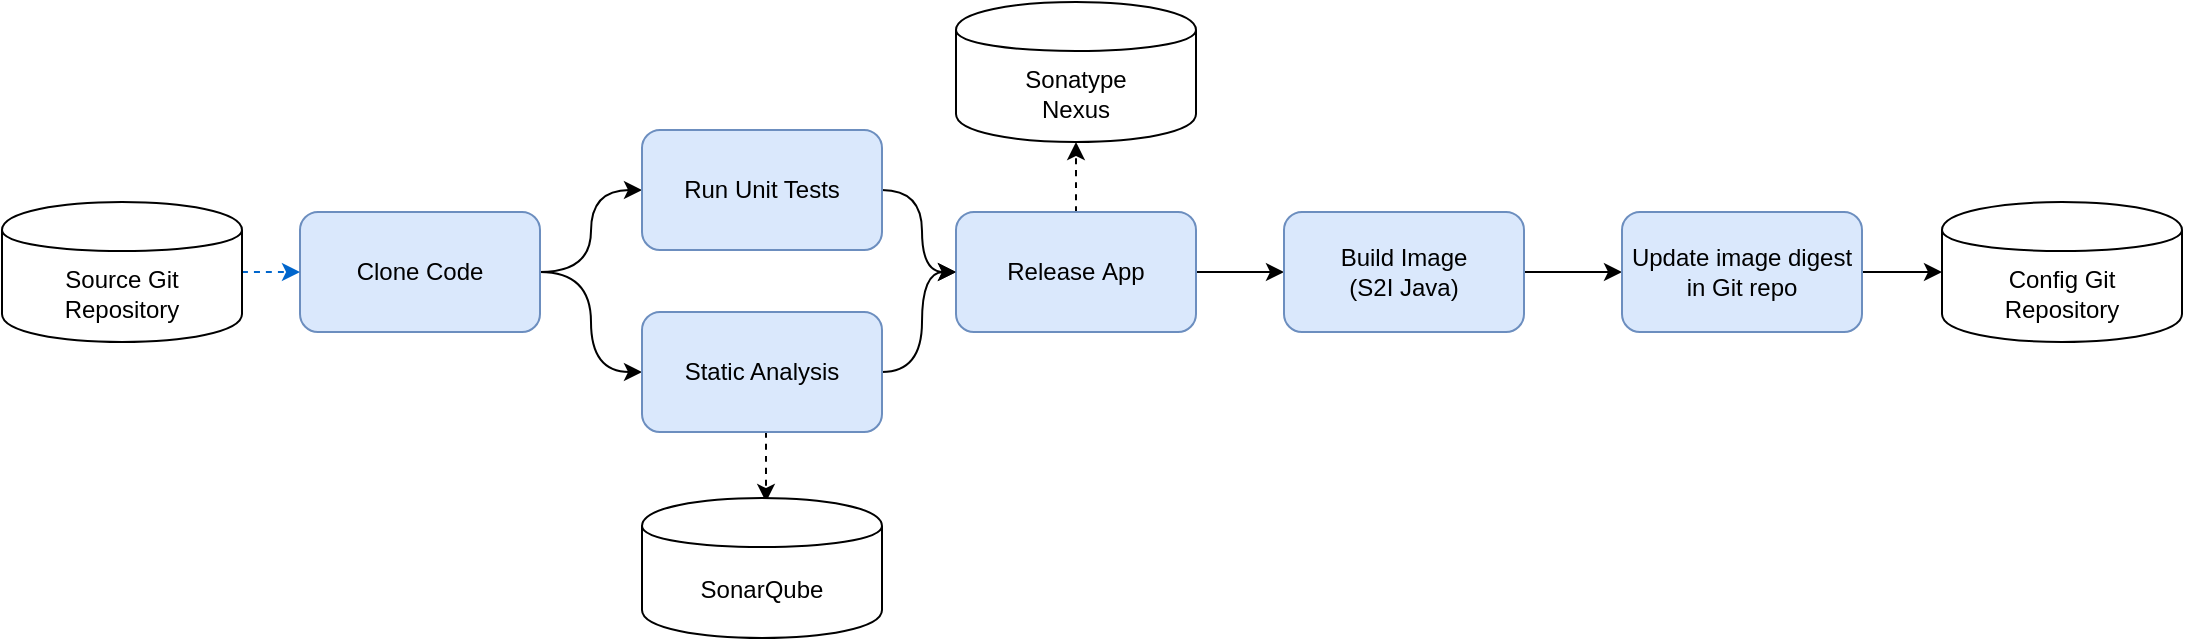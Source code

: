 <mxfile version="14.4.8" type="device"><diagram id="jwPgtpk0tlrnVGVc1EMO" name="Page-1"><mxGraphModel dx="1102" dy="939" grid="1" gridSize="10" guides="1" tooltips="1" connect="1" arrows="1" fold="1" page="1" pageScale="1" pageWidth="850" pageHeight="1100" math="0" shadow="0"><root><mxCell id="0"/><mxCell id="1" parent="0"/><mxCell id="2bht7cZ6agdcOskvAX-Z-10" style="edgeStyle=orthogonalEdgeStyle;rounded=0;orthogonalLoop=1;jettySize=auto;html=1;exitX=1;exitY=0.5;exitDx=0;exitDy=0;entryX=0;entryY=0.5;entryDx=0;entryDy=0;elbow=vertical;curved=1;" parent="1" source="2bht7cZ6agdcOskvAX-Z-1" target="jljY0rABO7IAJ6W-n_3Q-1" edge="1"><mxGeometry relative="1" as="geometry"/></mxCell><mxCell id="2bht7cZ6agdcOskvAX-Z-11" style="edgeStyle=orthogonalEdgeStyle;curved=1;rounded=0;orthogonalLoop=1;jettySize=auto;html=1;exitX=1;exitY=0.5;exitDx=0;exitDy=0;entryX=0;entryY=0.5;entryDx=0;entryDy=0;" parent="1" source="2bht7cZ6agdcOskvAX-Z-1" target="2bht7cZ6agdcOskvAX-Z-4" edge="1"><mxGeometry relative="1" as="geometry"/></mxCell><mxCell id="2bht7cZ6agdcOskvAX-Z-1" value="Clone Code" style="rounded=1;whiteSpace=wrap;html=1;fillColor=#dae8fc;strokeColor=#6c8ebf;" parent="1" vertex="1"><mxGeometry x="169" y="320" width="120" height="60" as="geometry"/></mxCell><mxCell id="2bht7cZ6agdcOskvAX-Z-12" style="edgeStyle=orthogonalEdgeStyle;curved=1;rounded=0;orthogonalLoop=1;jettySize=auto;html=1;exitX=1;exitY=0.5;exitDx=0;exitDy=0;entryX=0;entryY=0.5;entryDx=0;entryDy=0;dashed=1;strokeColor=#0066CC;" parent="1" source="2bht7cZ6agdcOskvAX-Z-2" target="2bht7cZ6agdcOskvAX-Z-1" edge="1"><mxGeometry relative="1" as="geometry"><mxPoint x="97" y="350" as="sourcePoint"/><mxPoint x="147" y="350" as="targetPoint"/></mxGeometry></mxCell><mxCell id="2bht7cZ6agdcOskvAX-Z-2" value="Source Git&lt;br&gt;Repository" style="shape=cylinder;whiteSpace=wrap;html=1;boundedLbl=1;backgroundOutline=1;" parent="1" vertex="1"><mxGeometry x="20" y="315" width="120" height="70" as="geometry"/></mxCell><mxCell id="2bht7cZ6agdcOskvAX-Z-13" style="edgeStyle=orthogonalEdgeStyle;curved=1;rounded=0;orthogonalLoop=1;jettySize=auto;html=1;exitX=0.5;exitY=0;exitDx=0;exitDy=0;entryX=0.5;entryY=1;entryDx=0;entryDy=0;dashed=1;" parent="1" source="2bht7cZ6agdcOskvAX-Z-3" target="2bht7cZ6agdcOskvAX-Z-6" edge="1"><mxGeometry relative="1" as="geometry"><mxPoint x="557" y="290" as="targetPoint"/></mxGeometry></mxCell><mxCell id="2bht7cZ6agdcOskvAX-Z-17" style="edgeStyle=orthogonalEdgeStyle;curved=1;rounded=0;orthogonalLoop=1;jettySize=auto;html=1;entryX=0;entryY=0.5;entryDx=0;entryDy=0;" parent="1" source="jljY0rABO7IAJ6W-n_3Q-1" target="2bht7cZ6agdcOskvAX-Z-3" edge="1"><mxGeometry relative="1" as="geometry"/></mxCell><mxCell id="jljY0rABO7IAJ6W-n_3Q-3" style="edgeStyle=orthogonalEdgeStyle;rounded=0;orthogonalLoop=1;jettySize=auto;html=1;exitX=1;exitY=0.5;exitDx=0;exitDy=0;entryX=0;entryY=0.5;entryDx=0;entryDy=0;" parent="1" source="2bht7cZ6agdcOskvAX-Z-3" target="2bht7cZ6agdcOskvAX-Z-15" edge="1"><mxGeometry relative="1" as="geometry"/></mxCell><mxCell id="2bht7cZ6agdcOskvAX-Z-3" value="Release&amp;nbsp;App" style="rounded=1;whiteSpace=wrap;html=1;fillColor=#dae8fc;strokeColor=#6c8ebf;" parent="1" vertex="1"><mxGeometry x="497" y="320" width="120" height="60" as="geometry"/></mxCell><mxCell id="2bht7cZ6agdcOskvAX-Z-14" style="edgeStyle=orthogonalEdgeStyle;curved=1;rounded=0;orthogonalLoop=1;jettySize=auto;html=1;exitX=0.5;exitY=1;exitDx=0;exitDy=0;entryX=0.5;entryY=0;entryDx=0;entryDy=0;dashed=1;" parent="1" edge="1"><mxGeometry relative="1" as="geometry"><mxPoint x="402" y="430" as="sourcePoint"/><mxPoint x="402" y="465" as="targetPoint"/></mxGeometry></mxCell><mxCell id="2bht7cZ6agdcOskvAX-Z-18" style="edgeStyle=orthogonalEdgeStyle;curved=1;rounded=0;orthogonalLoop=1;jettySize=auto;html=1;exitX=1;exitY=0.5;exitDx=0;exitDy=0;entryX=0;entryY=0.5;entryDx=0;entryDy=0;" parent="1" source="2bht7cZ6agdcOskvAX-Z-4" target="2bht7cZ6agdcOskvAX-Z-3" edge="1"><mxGeometry relative="1" as="geometry"><mxPoint x="480" y="410" as="targetPoint"/></mxGeometry></mxCell><mxCell id="2bht7cZ6agdcOskvAX-Z-4" value="Static Analysis" style="rounded=1;whiteSpace=wrap;html=1;fillColor=#dae8fc;strokeColor=#6c8ebf;" parent="1" vertex="1"><mxGeometry x="340" y="370" width="120" height="60" as="geometry"/></mxCell><mxCell id="2bht7cZ6agdcOskvAX-Z-6" value="Sonatype &lt;br&gt;Nexus" style="shape=cylinder;whiteSpace=wrap;html=1;boundedLbl=1;backgroundOutline=1;" parent="1" vertex="1"><mxGeometry x="497" y="215" width="120" height="70" as="geometry"/></mxCell><mxCell id="2bht7cZ6agdcOskvAX-Z-7" value="SonarQube" style="shape=cylinder;whiteSpace=wrap;html=1;boundedLbl=1;backgroundOutline=1;" parent="1" vertex="1"><mxGeometry x="340" y="463" width="120" height="70" as="geometry"/></mxCell><mxCell id="jljY0rABO7IAJ6W-n_3Q-9" style="edgeStyle=orthogonalEdgeStyle;curved=1;rounded=0;orthogonalLoop=1;jettySize=auto;html=1;exitX=1;exitY=0.5;exitDx=0;exitDy=0;entryX=0;entryY=0.5;entryDx=0;entryDy=0;strokeColor=#000000;" parent="1" source="2bht7cZ6agdcOskvAX-Z-15" target="jljY0rABO7IAJ6W-n_3Q-4" edge="1"><mxGeometry relative="1" as="geometry"/></mxCell><mxCell id="2bht7cZ6agdcOskvAX-Z-15" value="Build Image&lt;br&gt;(S2I Java)" style="rounded=1;whiteSpace=wrap;html=1;fillColor=#dae8fc;strokeColor=#6c8ebf;" parent="1" vertex="1"><mxGeometry x="661" y="320" width="120" height="60" as="geometry"/></mxCell><mxCell id="jljY0rABO7IAJ6W-n_3Q-1" value="Run Unit Tests" style="rounded=1;whiteSpace=wrap;html=1;fillColor=#dae8fc;strokeColor=#6c8ebf;" parent="1" vertex="1"><mxGeometry x="340" y="279" width="120" height="60" as="geometry"/></mxCell><mxCell id="hsUPmcrl7qNF_WSc6s-h-3" style="edgeStyle=orthogonalEdgeStyle;rounded=0;orthogonalLoop=1;jettySize=auto;html=1;exitX=1;exitY=0.5;exitDx=0;exitDy=0;entryX=0;entryY=0.5;entryDx=0;entryDy=0;" edge="1" parent="1" source="jljY0rABO7IAJ6W-n_3Q-4" target="hsUPmcrl7qNF_WSc6s-h-2"><mxGeometry relative="1" as="geometry"/></mxCell><mxCell id="jljY0rABO7IAJ6W-n_3Q-4" value="Update image digest in Git repo" style="rounded=1;whiteSpace=wrap;html=1;fillColor=#dae8fc;strokeColor=#6c8ebf;" parent="1" vertex="1"><mxGeometry x="830" y="320" width="120" height="60" as="geometry"/></mxCell><mxCell id="hsUPmcrl7qNF_WSc6s-h-2" value="Config Git&lt;br&gt;Repository" style="shape=cylinder;whiteSpace=wrap;html=1;boundedLbl=1;backgroundOutline=1;" vertex="1" parent="1"><mxGeometry x="990" y="315" width="120" height="70" as="geometry"/></mxCell></root></mxGraphModel></diagram></mxfile>
